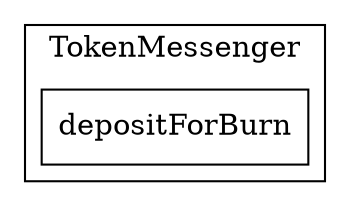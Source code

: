 strict digraph {
rankdir="LR"
node [shape=box]
subgraph cluster_15_TokenMessenger {
label = "TokenMessenger"
"15_depositForBurn" [label="depositForBurn"]
}subgraph cluster_solidity {
label = "[Solidity]"
}
}